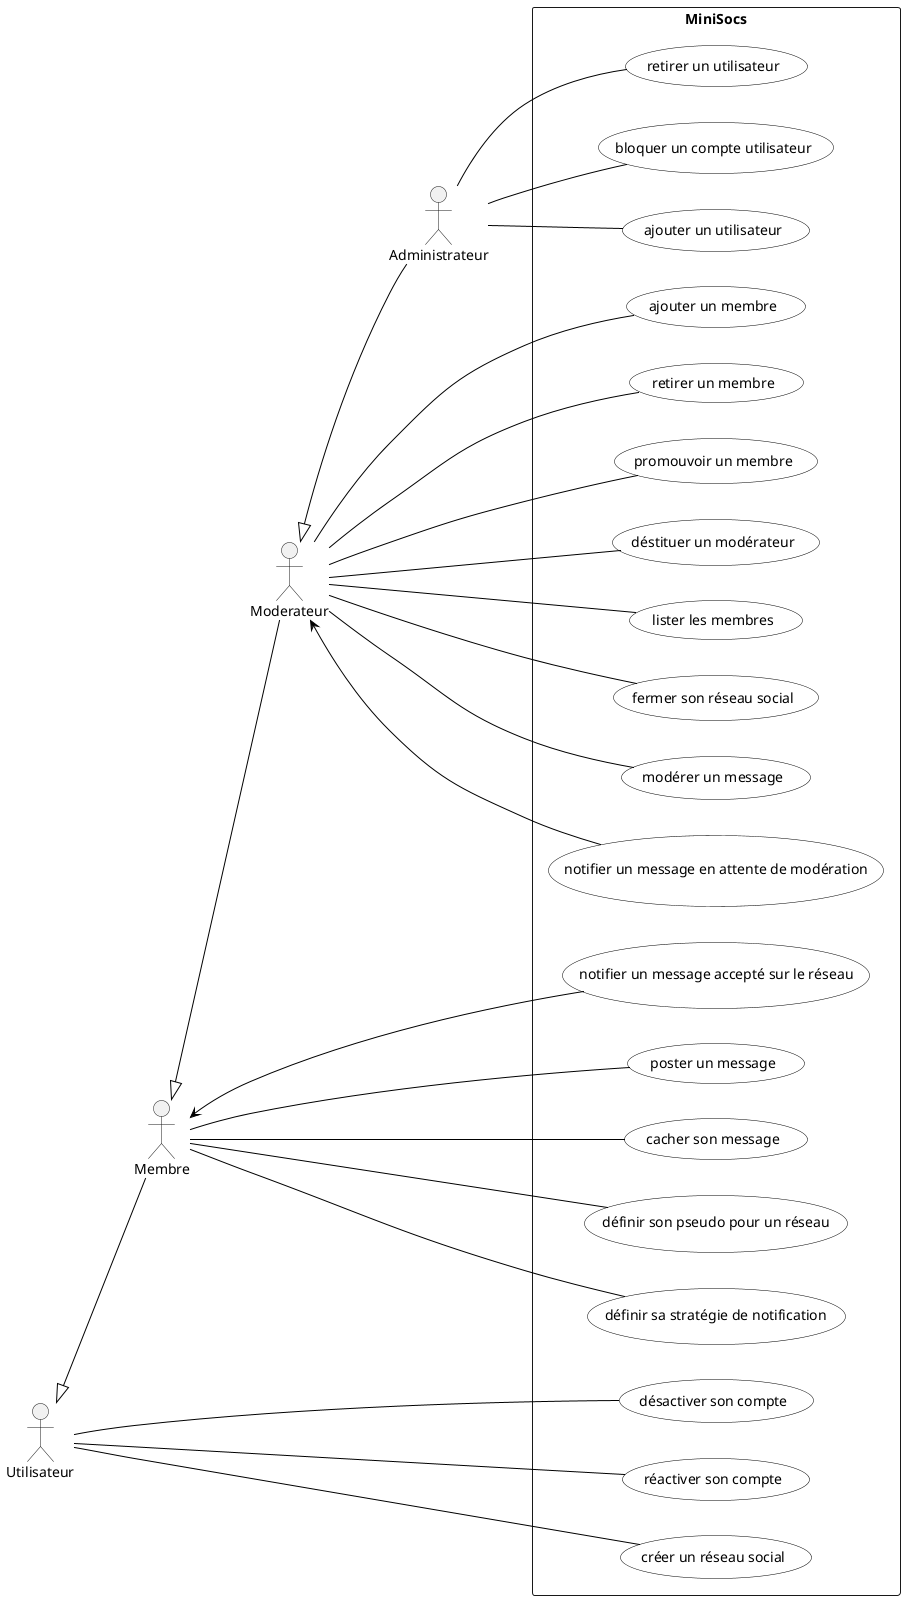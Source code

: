 @startuml

'Diagramme de cas d'utilisation (PlantUML)'

'Configuration charte graphique'
skinparam usecase {
BackgroundColor White
BorderColor Black
ArrowColor Black
ActorBackgroundColor<< Human >> Gold
}

left to right direction

'Déclaration des acteurs :'
actor Administrateur
actor Moderateur
actor Membre
actor Utilisateur
Moderateur <|-- Administrateur
Membre <|-- Moderateur
Utilisateur <|-- Membre
'Déclaration des cas d'utilisation dans le système'
rectangle "MiniSocs" {

:Administrateur: -- (bloquer un compte utilisateur) 
:Administrateur: -- (ajouter un utilisateur) 
:Administrateur: -- (retirer un utilisateur) 
:Moderateur: -- (ajouter un membre) 
:Moderateur: -- (retirer un membre) 
:Moderateur: -- (promouvoir un membre) 
:Moderateur: -- (déstituer un modérateur)
:Moderateur: -- (lister les membres)
:Moderateur: -- (fermer son réseau social) 
:Moderateur: -- (modérer un message) 
:Moderateur:    <-- (notifier un message en attente de modération)
:Utilisateur:    -- (désactiver son compte) 
:Utilisateur:    -- (réactiver son compte) 
:Membre:    <-- (notifier un message accepté sur le réseau)
:Membre:    -- (poster un message)
:Membre:    -- (cacher son message) 
:Membre:    -- (définir son pseudo pour un réseau) 
:Membre:    -- (définir sa stratégie de notification) 
:Utilisateur:    -- (créer un réseau social) 
}

@enduml
